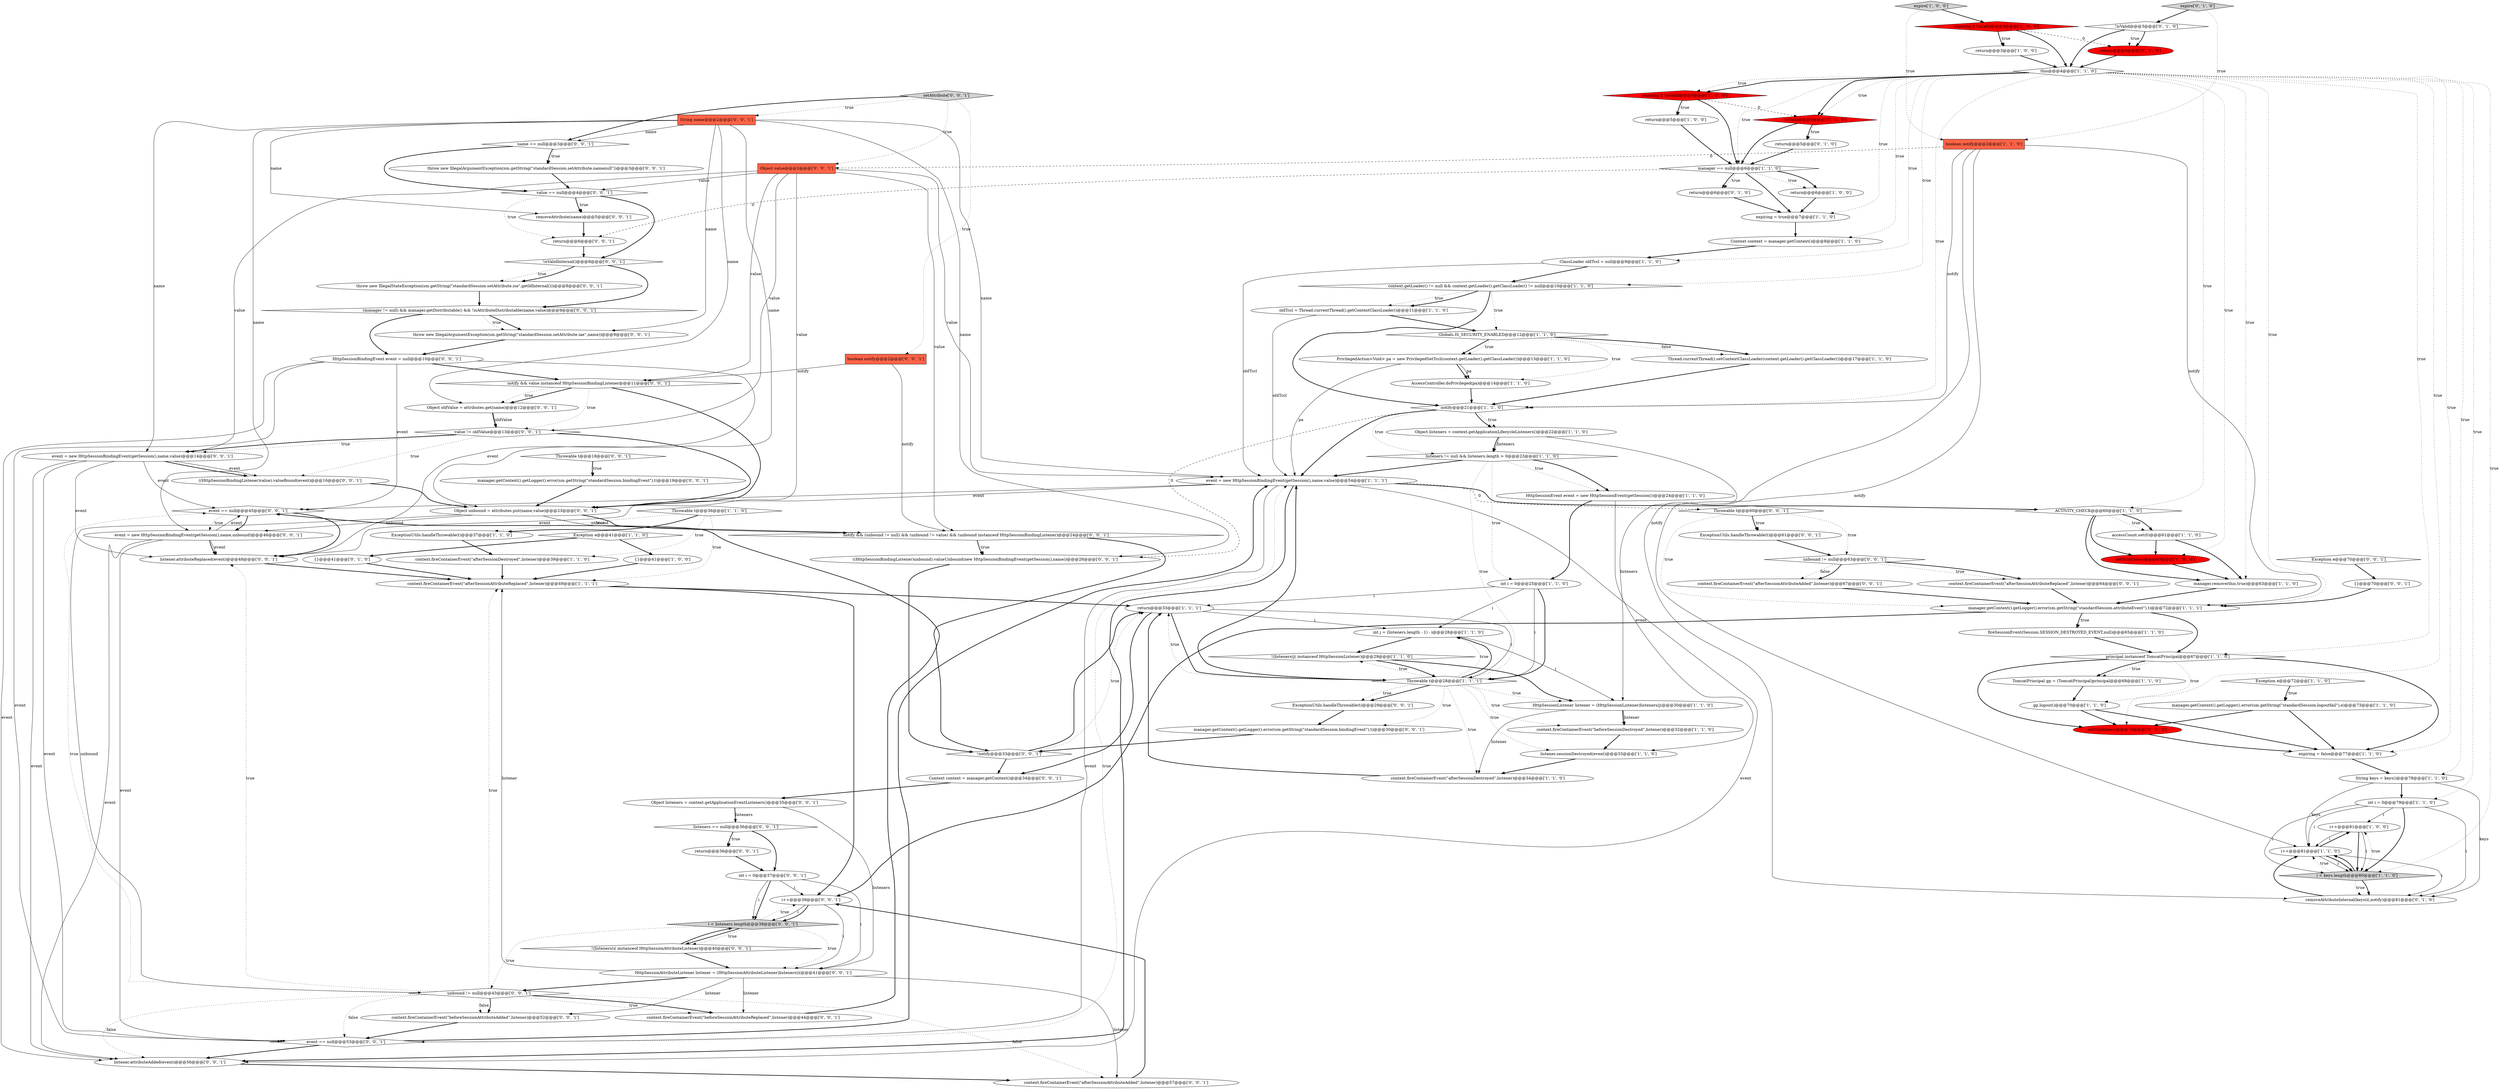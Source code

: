digraph {
2 [style = filled, label = "return@@@6@@@['1', '0', '0']", fillcolor = white, shape = ellipse image = "AAA0AAABBB1BBB"];
37 [style = filled, label = "oldTccl = Thread.currentThread().getContextClassLoader()@@@11@@@['1', '1', '0']", fillcolor = white, shape = ellipse image = "AAA0AAABBB1BBB"];
28 [style = filled, label = "event = new HttpSessionBindingEvent(getSession(),name,value)@@@54@@@['1', '1', '1']", fillcolor = white, shape = ellipse image = "AAA0AAABBB1BBB"];
56 [style = filled, label = "{}@@@41@@@['0', '1', '0']", fillcolor = white, shape = ellipse image = "AAA0AAABBB2BBB"];
54 [style = filled, label = "expire['1', '0', '0']", fillcolor = lightgray, shape = diamond image = "AAA0AAABBB1BBB"];
4 [style = filled, label = "manager.getContext().getLogger().error(sm.getString(\"standardSession.attributeEvent\"),t)@@@72@@@['1', '1', '1']", fillcolor = white, shape = ellipse image = "AAA0AAABBB1BBB"];
110 [style = filled, label = "Object listeners = context.getApplicationEventListeners()@@@35@@@['0', '0', '1']", fillcolor = white, shape = ellipse image = "AAA0AAABBB3BBB"];
23 [style = filled, label = "Throwable t@@@36@@@['1', '1', '0']", fillcolor = white, shape = diamond image = "AAA0AAABBB1BBB"];
77 [style = filled, label = "event = new HttpSessionBindingEvent(getSession(),name,value)@@@14@@@['0', '0', '1']", fillcolor = white, shape = ellipse image = "AAA0AAABBB3BBB"];
43 [style = filled, label = "int i = 0@@@79@@@['1', '1', '0']", fillcolor = white, shape = ellipse image = "AAA0AAABBB1BBB"];
9 [style = filled, label = "expiring = true@@@7@@@['1', '1', '0']", fillcolor = white, shape = ellipse image = "AAA0AAABBB1BBB"];
80 [style = filled, label = "Exception e@@@70@@@['0', '0', '1']", fillcolor = white, shape = diamond image = "AAA0AAABBB3BBB"];
81 [style = filled, label = "return@@@36@@@['0', '0', '1']", fillcolor = white, shape = ellipse image = "AAA0AAABBB3BBB"];
92 [style = filled, label = "Object value@@@2@@@['0', '0', '1']", fillcolor = tomato, shape = box image = "AAA0AAABBB3BBB"];
5 [style = filled, label = "HttpSessionListener listener = (HttpSessionListener)listeners(j(@@@30@@@['1', '1', '0']", fillcolor = white, shape = ellipse image = "AAA0AAABBB1BBB"];
46 [style = filled, label = "context.getLoader() != null && context.getLoader().getClassLoader() != null@@@10@@@['1', '1', '0']", fillcolor = white, shape = diamond image = "AAA0AAABBB1BBB"];
40 [style = filled, label = "String keys = keys()@@@78@@@['1', '1', '0']", fillcolor = white, shape = ellipse image = "AAA0AAABBB1BBB"];
38 [style = filled, label = "notify@@@21@@@['1', '1', '0']", fillcolor = white, shape = diamond image = "AAA0AAABBB1BBB"];
108 [style = filled, label = "manager.getContext().getLogger().error(sm.getString(\"standardSession.bindingEvent\"),t)@@@19@@@['0', '0', '1']", fillcolor = white, shape = ellipse image = "AAA0AAABBB3BBB"];
64 [style = filled, label = "name == null@@@3@@@['0', '0', '1']", fillcolor = white, shape = diamond image = "AAA0AAABBB3BBB"];
41 [style = filled, label = "TomcatPrincipal gp = (TomcatPrincipal)principal@@@68@@@['1', '1', '0']", fillcolor = white, shape = ellipse image = "AAA0AAABBB1BBB"];
91 [style = filled, label = "ExceptionUtils.handleThrowable(t)@@@29@@@['0', '0', '1']", fillcolor = white, shape = ellipse image = "AAA0AAABBB3BBB"];
36 [style = filled, label = "listener.sessionDestroyed(event)@@@33@@@['1', '1', '0']", fillcolor = white, shape = ellipse image = "AAA0AAABBB1BBB"];
71 [style = filled, label = "event == null@@@45@@@['0', '0', '1']", fillcolor = white, shape = diamond image = "AAA0AAABBB3BBB"];
57 [style = filled, label = "expire['0', '1', '0']", fillcolor = lightgray, shape = diamond image = "AAA0AAABBB2BBB"];
8 [style = filled, label = "setValid(false)@@@63@@@['1', '0', '0']", fillcolor = red, shape = ellipse image = "AAA1AAABBB1BBB"];
87 [style = filled, label = "listener.attributeReplaced(event)@@@48@@@['0', '0', '1']", fillcolor = white, shape = ellipse image = "AAA0AAABBB3BBB"];
45 [style = filled, label = "boolean notify@@@2@@@['1', '1', '0']", fillcolor = tomato, shape = box image = "AAA0AAABBB1BBB"];
85 [style = filled, label = "boolean notify@@@2@@@['0', '0', '1']", fillcolor = tomato, shape = box image = "AAA0AAABBB3BBB"];
101 [style = filled, label = "(manager != null) && manager.getDistributable() && !isAttributeDistributable(name,value)@@@9@@@['0', '0', '1']", fillcolor = white, shape = diamond image = "AAA0AAABBB3BBB"];
42 [style = filled, label = "manager == null@@@6@@@['1', '1', '0']", fillcolor = white, shape = diamond image = "AAA0AAABBB1BBB"];
94 [style = filled, label = "Context context = manager.getContext()@@@34@@@['0', '0', '1']", fillcolor = white, shape = ellipse image = "AAA0AAABBB3BBB"];
88 [style = filled, label = "return@@@6@@@['0', '0', '1']", fillcolor = white, shape = ellipse image = "AAA0AAABBB3BBB"];
51 [style = filled, label = "context.fireContainerEvent(\"afterSessionDestroyed\",listener)@@@39@@@['1', '1', '0']", fillcolor = white, shape = ellipse image = "AAA0AAABBB1BBB"];
15 [style = filled, label = "accessCount.set(0)@@@61@@@['1', '1', '0']", fillcolor = white, shape = ellipse image = "AAA0AAABBB1BBB"];
96 [style = filled, label = "((HttpSessionBindingListener)value).valueBound(event)@@@16@@@['0', '0', '1']", fillcolor = white, shape = ellipse image = "AAA0AAABBB3BBB"];
13 [style = filled, label = "i++@@@81@@@['1', '0', '0']", fillcolor = white, shape = ellipse image = "AAA0AAABBB1BBB"];
55 [style = filled, label = "return@@@6@@@['0', '1', '0']", fillcolor = white, shape = ellipse image = "AAA0AAABBB2BBB"];
72 [style = filled, label = "unbound != null@@@63@@@['0', '0', '1']", fillcolor = white, shape = diamond image = "AAA0AAABBB3BBB"];
104 [style = filled, label = "HttpSessionBindingEvent event = null@@@10@@@['0', '0', '1']", fillcolor = white, shape = ellipse image = "AAA0AAABBB3BBB"];
98 [style = filled, label = "unbound != null@@@43@@@['0', '0', '1']", fillcolor = white, shape = diamond image = "AAA0AAABBB3BBB"];
61 [style = filled, label = "return@@@3@@@['0', '1', '0']", fillcolor = red, shape = ellipse image = "AAA1AAABBB2BBB"];
10 [style = filled, label = "fireSessionEvent(Session.SESSION_DESTROYED_EVENT,null)@@@65@@@['1', '1', '0']", fillcolor = white, shape = ellipse image = "AAA0AAABBB1BBB"];
24 [style = filled, label = "Context context = manager.getContext()@@@8@@@['1', '1', '0']", fillcolor = white, shape = ellipse image = "AAA0AAABBB1BBB"];
16 [style = filled, label = "int i = 0@@@25@@@['1', '1', '0']", fillcolor = white, shape = ellipse image = "AAA0AAABBB1BBB"];
53 [style = filled, label = "expiring || !isValid@@@5@@@['1', '0', '0']", fillcolor = red, shape = diamond image = "AAA1AAABBB1BBB"];
25 [style = filled, label = "context.fireContainerEvent(\"beforeSessionDestroyed\",listener)@@@32@@@['1', '1', '0']", fillcolor = white, shape = ellipse image = "AAA0AAABBB1BBB"];
102 [style = filled, label = "!isValidInternal()@@@8@@@['0', '0', '1']", fillcolor = white, shape = diamond image = "AAA0AAABBB3BBB"];
67 [style = filled, label = "context.fireContainerEvent(\"beforeSessionAttributeReplaced\",listener)@@@44@@@['0', '0', '1']", fillcolor = white, shape = ellipse image = "AAA0AAABBB3BBB"];
48 [style = filled, label = "Object listeners = context.getApplicationLifecycleListeners()@@@22@@@['1', '1', '0']", fillcolor = white, shape = ellipse image = "AAA0AAABBB1BBB"];
7 [style = filled, label = "gp.logout()@@@70@@@['1', '1', '0']", fillcolor = white, shape = ellipse image = "AAA0AAABBB1BBB"];
114 [style = filled, label = "listener.attributeAdded(event)@@@56@@@['0', '0', '1']", fillcolor = white, shape = ellipse image = "AAA0AAABBB3BBB"];
100 [style = filled, label = "Throwable t@@@18@@@['0', '0', '1']", fillcolor = white, shape = diamond image = "AAA0AAABBB3BBB"];
34 [style = filled, label = "Exception e@@@41@@@['1', '1', '0']", fillcolor = white, shape = diamond image = "AAA0AAABBB1BBB"];
76 [style = filled, label = "!(listeners(i( instanceof HttpSessionAttributeListener)@@@40@@@['0', '0', '1']", fillcolor = white, shape = diamond image = "AAA0AAABBB3BBB"];
84 [style = filled, label = "event == null@@@53@@@['0', '0', '1']", fillcolor = white, shape = diamond image = "AAA0AAABBB3BBB"];
49 [style = filled, label = "PrivilegedAction<Void> pa = new PrivilegedSetTccl(context.getLoader().getClassLoader())@@@13@@@['1', '1', '0']", fillcolor = white, shape = ellipse image = "AAA0AAABBB1BBB"];
60 [style = filled, label = "!isValid@@@3@@@['0', '1', '0']", fillcolor = white, shape = diamond image = "AAA0AAABBB2BBB"];
82 [style = filled, label = "context.fireContainerEvent(\"afterSessionAttributeAdded\",listener)@@@57@@@['0', '0', '1']", fillcolor = white, shape = ellipse image = "AAA0AAABBB3BBB"];
97 [style = filled, label = "context.fireContainerEvent(\"afterSessionAttributeReplaced\",listener)@@@64@@@['0', '0', '1']", fillcolor = white, shape = ellipse image = "AAA0AAABBB3BBB"];
115 [style = filled, label = "value == null@@@4@@@['0', '0', '1']", fillcolor = white, shape = diamond image = "AAA0AAABBB3BBB"];
50 [style = filled, label = "expiring || !isValid@@@3@@@['1', '0', '0']", fillcolor = red, shape = diamond image = "AAA1AAABBB1BBB"];
14 [style = filled, label = "principal instanceof TomcatPrincipal@@@67@@@['1', '1', '0']", fillcolor = white, shape = diamond image = "AAA0AAABBB1BBB"];
29 [style = filled, label = "expiring = false@@@77@@@['1', '1', '0']", fillcolor = white, shape = ellipse image = "AAA0AAABBB1BBB"];
27 [style = filled, label = "ClassLoader oldTccl = null@@@9@@@['1', '1', '0']", fillcolor = white, shape = ellipse image = "AAA0AAABBB1BBB"];
52 [style = filled, label = "i++@@@81@@@['1', '1', '0']", fillcolor = white, shape = ellipse image = "AAA0AAABBB1BBB"];
112 [style = filled, label = "Object unbound = attributes.put(name,value)@@@23@@@['0', '0', '1']", fillcolor = white, shape = ellipse image = "AAA0AAABBB3BBB"];
75 [style = filled, label = "throw new IllegalStateException(sm.getString(\"standardSession.setAttribute.ise\",getIdInternal()))@@@8@@@['0', '0', '1']", fillcolor = white, shape = ellipse image = "AAA0AAABBB3BBB"];
70 [style = filled, label = "listeners == null@@@36@@@['0', '0', '1']", fillcolor = white, shape = diamond image = "AAA0AAABBB3BBB"];
93 [style = filled, label = "((HttpSessionBindingListener)unbound).valueUnbound(new HttpSessionBindingEvent(getSession(),name))@@@26@@@['0', '0', '1']", fillcolor = white, shape = ellipse image = "AAA0AAABBB3BBB"];
20 [style = filled, label = "return@@@5@@@['1', '0', '0']", fillcolor = white, shape = ellipse image = "AAA0AAABBB1BBB"];
33 [style = filled, label = "int j = (listeners.length - 1) - i@@@28@@@['1', '1', '0']", fillcolor = white, shape = ellipse image = "AAA0AAABBB1BBB"];
44 [style = filled, label = "return@@@3@@@['1', '0', '0']", fillcolor = white, shape = ellipse image = "AAA0AAABBB1BBB"];
26 [style = filled, label = "return@@@33@@@['1', '1', '1']", fillcolor = white, shape = ellipse image = "AAA0AAABBB1BBB"];
79 [style = filled, label = "context.fireContainerEvent(\"afterSessionAttributeAdded\",listener)@@@67@@@['0', '0', '1']", fillcolor = white, shape = ellipse image = "AAA0AAABBB3BBB"];
95 [style = filled, label = "i++@@@39@@@['0', '0', '1']", fillcolor = white, shape = ellipse image = "AAA0AAABBB3BBB"];
99 [style = filled, label = "value != oldValue@@@13@@@['0', '0', '1']", fillcolor = white, shape = diamond image = "AAA0AAABBB3BBB"];
18 [style = filled, label = "{}@@@41@@@['1', '0', '0']", fillcolor = white, shape = ellipse image = "AAA0AAABBB1BBB"];
69 [style = filled, label = "i < listeners.length@@@38@@@['0', '0', '1']", fillcolor = lightgray, shape = diamond image = "AAA0AAABBB3BBB"];
12 [style = filled, label = "!(listeners(j( instanceof HttpSessionListener)@@@29@@@['1', '1', '0']", fillcolor = white, shape = diamond image = "AAA0AAABBB1BBB"];
63 [style = filled, label = "removeAttributeInternal(keys(i(,notify)@@@81@@@['0', '1', '0']", fillcolor = white, shape = ellipse image = "AAA0AAABBB2BBB"];
105 [style = filled, label = "removeAttribute(name)@@@5@@@['0', '0', '1']", fillcolor = white, shape = ellipse image = "AAA0AAABBB3BBB"];
11 [style = filled, label = "AccessController.doPrivileged(pa)@@@14@@@['1', '1', '0']", fillcolor = white, shape = ellipse image = "AAA0AAABBB1BBB"];
113 [style = filled, label = "manager.getContext().getLogger().error(sm.getString(\"standardSession.bindingEvent\"),t)@@@30@@@['0', '0', '1']", fillcolor = white, shape = ellipse image = "AAA0AAABBB3BBB"];
106 [style = filled, label = "notify && (unbound != null) && (unbound != value) && (unbound instanceof HttpSessionBindingListener)@@@24@@@['0', '0', '1']", fillcolor = white, shape = diamond image = "AAA0AAABBB3BBB"];
111 [style = filled, label = "int i = 0@@@37@@@['0', '0', '1']", fillcolor = white, shape = ellipse image = "AAA0AAABBB3BBB"];
59 [style = filled, label = "return@@@5@@@['0', '1', '0']", fillcolor = white, shape = ellipse image = "AAA0AAABBB2BBB"];
19 [style = filled, label = "HttpSessionEvent event = new HttpSessionEvent(getSession())@@@24@@@['1', '1', '0']", fillcolor = white, shape = ellipse image = "AAA0AAABBB1BBB"];
30 [style = filled, label = "Throwable t@@@28@@@['1', '1', '1']", fillcolor = white, shape = diamond image = "AAA0AAABBB1BBB"];
65 [style = filled, label = "throw new IllegalArgumentException(sm.getString(\"standardSession.setAttribute.iae\",name))@@@9@@@['0', '0', '1']", fillcolor = white, shape = ellipse image = "AAA0AAABBB3BBB"];
31 [style = filled, label = "manager.getContext().getLogger().error(sm.getString(\"standardSession.logoutfail\"),e)@@@73@@@['1', '1', '0']", fillcolor = white, shape = ellipse image = "AAA0AAABBB1BBB"];
22 [style = filled, label = "context.fireContainerEvent(\"afterSessionAttributeReplaced\",listener)@@@49@@@['1', '1', '1']", fillcolor = white, shape = ellipse image = "AAA0AAABBB1BBB"];
83 [style = filled, label = "Throwable t@@@60@@@['0', '0', '1']", fillcolor = white, shape = diamond image = "AAA0AAABBB3BBB"];
32 [style = filled, label = "Thread.currentThread().setContextClassLoader(context.getLoader().getClassLoader())@@@17@@@['1', '1', '0']", fillcolor = white, shape = ellipse image = "AAA0AAABBB1BBB"];
73 [style = filled, label = "context.fireContainerEvent(\"beforeSessionAttributeAdded\",listener)@@@52@@@['0', '0', '1']", fillcolor = white, shape = ellipse image = "AAA0AAABBB3BBB"];
6 [style = filled, label = "ExceptionUtils.handleThrowable(t)@@@37@@@['1', '1', '0']", fillcolor = white, shape = ellipse image = "AAA0AAABBB1BBB"];
86 [style = filled, label = "!notify@@@33@@@['0', '0', '1']", fillcolor = white, shape = diamond image = "AAA0AAABBB3BBB"];
107 [style = filled, label = "ExceptionUtils.handleThrowable(t)@@@61@@@['0', '0', '1']", fillcolor = white, shape = ellipse image = "AAA0AAABBB3BBB"];
68 [style = filled, label = "{}@@@70@@@['0', '0', '1']", fillcolor = white, shape = ellipse image = "AAA0AAABBB3BBB"];
35 [style = filled, label = "Exception e@@@72@@@['1', '1', '0']", fillcolor = white, shape = diamond image = "AAA0AAABBB1BBB"];
0 [style = filled, label = "i < keys.length@@@80@@@['1', '1', '0']", fillcolor = lightgray, shape = diamond image = "AAA0AAABBB1BBB"];
74 [style = filled, label = "String name@@@2@@@['0', '0', '1']", fillcolor = tomato, shape = box image = "AAA0AAABBB3BBB"];
109 [style = filled, label = "setAttribute['0', '0', '1']", fillcolor = lightgray, shape = diamond image = "AAA0AAABBB3BBB"];
58 [style = filled, label = "setValid(false)@@@76@@@['0', '1', '0']", fillcolor = red, shape = ellipse image = "AAA1AAABBB2BBB"];
90 [style = filled, label = "HttpSessionAttributeListener listener = (HttpSessionAttributeListener)listeners(i(@@@41@@@['0', '0', '1']", fillcolor = white, shape = ellipse image = "AAA0AAABBB3BBB"];
62 [style = filled, label = "!isValid@@@5@@@['0', '1', '0']", fillcolor = red, shape = diamond image = "AAA1AAABBB2BBB"];
3 [style = filled, label = "manager.remove(this,true)@@@63@@@['1', '1', '0']", fillcolor = white, shape = ellipse image = "AAA0AAABBB1BBB"];
17 [style = filled, label = "ACTIVITY_CHECK@@@60@@@['1', '1', '0']", fillcolor = white, shape = diamond image = "AAA0AAABBB1BBB"];
1 [style = filled, label = "this@@@4@@@['1', '1', '0']", fillcolor = white, shape = diamond image = "AAA0AAABBB1BBB"];
21 [style = filled, label = "listeners != null && listeners.length > 0@@@23@@@['1', '1', '0']", fillcolor = white, shape = diamond image = "AAA0AAABBB1BBB"];
39 [style = filled, label = "Globals.IS_SECURITY_ENABLED@@@12@@@['1', '1', '0']", fillcolor = white, shape = diamond image = "AAA0AAABBB1BBB"];
47 [style = filled, label = "context.fireContainerEvent(\"afterSessionDestroyed\",listener)@@@34@@@['1', '1', '0']", fillcolor = white, shape = ellipse image = "AAA0AAABBB1BBB"];
89 [style = filled, label = "Object oldValue = attributes.get(name)@@@12@@@['0', '0', '1']", fillcolor = white, shape = ellipse image = "AAA0AAABBB3BBB"];
78 [style = filled, label = "notify && value instanceof HttpSessionBindingListener@@@11@@@['0', '0', '1']", fillcolor = white, shape = diamond image = "AAA0AAABBB3BBB"];
66 [style = filled, label = "throw new IllegalArgumentException(sm.getString(\"standardSession.setAttribute.namenull\"))@@@3@@@['0', '0', '1']", fillcolor = white, shape = ellipse image = "AAA0AAABBB3BBB"];
103 [style = filled, label = "event = new HttpSessionBindingEvent(getSession(),name,unbound)@@@46@@@['0', '0', '1']", fillcolor = white, shape = ellipse image = "AAA0AAABBB3BBB"];
43->63 [style = solid, label="i"];
30->5 [style = dotted, label="true"];
108->112 [style = bold, label=""];
45->63 [style = solid, label="notify"];
83->107 [style = dotted, label="true"];
111->90 [style = solid, label="i"];
46->37 [style = dotted, label="true"];
98->87 [style = dotted, label="true"];
12->5 [style = bold, label=""];
57->45 [style = dotted, label="true"];
69->76 [style = bold, label=""];
76->90 [style = bold, label=""];
23->22 [style = dotted, label="true"];
1->53 [style = dotted, label="true"];
98->73 [style = bold, label=""];
50->44 [style = bold, label=""];
39->11 [style = dotted, label="true"];
103->84 [style = solid, label="event"];
42->9 [style = bold, label=""];
33->5 [style = solid, label="j"];
34->18 [style = bold, label=""];
88->102 [style = bold, label=""];
86->26 [style = bold, label=""];
50->61 [style = dashed, label="0"];
67->71 [style = bold, label=""];
14->58 [style = bold, label=""];
93->86 [style = bold, label=""];
52->13 [style = bold, label=""];
52->0 [style = solid, label="i"];
3->4 [style = bold, label=""];
21->28 [style = bold, label=""];
14->41 [style = dotted, label="true"];
98->22 [style = dotted, label="true"];
111->95 [style = solid, label="i"];
1->3 [style = dotted, label="true"];
98->67 [style = dotted, label="true"];
0->52 [style = bold, label=""];
38->21 [style = dotted, label="true"];
18->22 [style = bold, label=""];
13->52 [style = solid, label="i"];
74->89 [style = solid, label="name"];
17->15 [style = dotted, label="true"];
43->52 [style = solid, label="i"];
30->28 [style = bold, label=""];
49->28 [style = solid, label="pa"];
38->48 [style = dotted, label="true"];
92->78 [style = solid, label="value"];
62->42 [style = bold, label=""];
75->101 [style = bold, label=""];
103->87 [style = solid, label="event"];
115->102 [style = bold, label=""];
0->52 [style = dotted, label="true"];
14->7 [style = dotted, label="true"];
39->49 [style = bold, label=""];
47->26 [style = bold, label=""];
48->5 [style = solid, label="listeners"];
48->21 [style = bold, label=""];
43->13 [style = solid, label="i"];
64->115 [style = bold, label=""];
43->0 [style = bold, label=""];
44->1 [style = bold, label=""];
45->52 [style = solid, label="notify"];
90->98 [style = bold, label=""];
74->65 [style = solid, label="name"];
1->0 [style = dotted, label="true"];
77->96 [style = bold, label=""];
19->36 [style = solid, label="event"];
98->73 [style = dotted, label="false"];
95->69 [style = solid, label="i"];
111->69 [style = bold, label=""];
24->27 [style = bold, label=""];
9->24 [style = bold, label=""];
60->1 [style = bold, label=""];
68->4 [style = bold, label=""];
1->27 [style = dotted, label="true"];
54->45 [style = dotted, label="true"];
92->115 [style = solid, label="value"];
30->33 [style = dotted, label="true"];
7->29 [style = bold, label=""];
59->42 [style = bold, label=""];
74->28 [style = solid, label="name"];
78->89 [style = bold, label=""];
13->0 [style = solid, label="i"];
35->31 [style = bold, label=""];
30->91 [style = bold, label=""];
46->38 [style = bold, label=""];
72->79 [style = dotted, label="false"];
113->86 [style = bold, label=""];
102->75 [style = dotted, label="true"];
42->2 [style = bold, label=""];
78->112 [style = bold, label=""];
28->87 [style = solid, label="event"];
69->98 [style = dotted, label="true"];
72->97 [style = dotted, label="true"];
21->19 [style = bold, label=""];
103->114 [style = solid, label="event"];
78->99 [style = dotted, label="true"];
38->28 [style = bold, label=""];
10->14 [style = bold, label=""];
74->93 [style = solid, label="name"];
74->103 [style = solid, label="name"];
78->89 [style = dotted, label="true"];
25->36 [style = bold, label=""];
61->1 [style = bold, label=""];
50->44 [style = dotted, label="true"];
28->114 [style = bold, label=""];
53->20 [style = bold, label=""];
30->12 [style = dotted, label="true"];
1->43 [style = dotted, label="true"];
42->88 [style = dashed, label="0"];
31->29 [style = bold, label=""];
57->60 [style = bold, label=""];
100->108 [style = dotted, label="true"];
1->4 [style = dotted, label="true"];
2->9 [style = bold, label=""];
65->104 [style = bold, label=""];
73->84 [style = bold, label=""];
1->58 [style = dotted, label="true"];
104->78 [style = bold, label=""];
46->37 [style = bold, label=""];
101->104 [style = bold, label=""];
71->103 [style = bold, label=""];
5->25 [style = bold, label=""];
16->26 [style = solid, label="i"];
1->40 [style = dotted, label="true"];
101->65 [style = bold, label=""];
1->42 [style = dotted, label="true"];
97->4 [style = bold, label=""];
95->90 [style = solid, label="i"];
23->51 [style = dotted, label="true"];
27->46 [style = bold, label=""];
52->0 [style = bold, label=""];
70->81 [style = bold, label=""];
114->82 [style = bold, label=""];
110->90 [style = solid, label="listeners"];
77->96 [style = solid, label="event"];
21->30 [style = dotted, label="true"];
72->97 [style = bold, label=""];
77->87 [style = solid, label="event"];
74->77 [style = solid, label="name"];
104->114 [style = solid, label="event"];
1->8 [style = dotted, label="true"];
17->15 [style = bold, label=""];
64->66 [style = bold, label=""];
29->40 [style = bold, label=""];
83->107 [style = bold, label=""];
79->4 [style = bold, label=""];
16->30 [style = solid, label="i"];
26->33 [style = solid, label="i"];
21->16 [style = dotted, label="true"];
74->64 [style = solid, label="name"];
28->83 [style = dashed, label="0"];
84->114 [style = bold, label=""];
98->84 [style = dotted, label="false"];
1->62 [style = bold, label=""];
84->28 [style = bold, label=""];
28->84 [style = solid, label="event"];
92->77 [style = solid, label="value"];
55->9 [style = bold, label=""];
13->0 [style = bold, label=""];
40->63 [style = solid, label="keys"];
22->26 [style = bold, label=""];
17->8 [style = bold, label=""];
4->10 [style = bold, label=""];
101->65 [style = dotted, label="true"];
95->69 [style = bold, label=""];
4->14 [style = bold, label=""];
82->95 [style = bold, label=""];
62->59 [style = dotted, label="true"];
77->84 [style = solid, label="event"];
30->33 [style = bold, label=""];
1->17 [style = dotted, label="true"];
110->70 [style = bold, label=""];
4->10 [style = dotted, label="true"];
28->71 [style = solid, label="event"];
53->20 [style = dotted, label="true"];
107->72 [style = bold, label=""];
74->112 [style = solid, label="name"];
92->106 [style = solid, label="value"];
112->106 [style = solid, label="unbound"];
39->49 [style = dotted, label="true"];
53->42 [style = bold, label=""];
6->51 [style = bold, label=""];
8->3 [style = bold, label=""];
91->113 [style = bold, label=""];
69->90 [style = dotted, label="true"];
103->87 [style = bold, label=""];
85->106 [style = solid, label="notify"];
104->71 [style = solid, label="event"];
115->88 [style = dotted, label="true"];
99->77 [style = dotted, label="true"];
112->98 [style = solid, label="unbound"];
33->12 [style = bold, label=""];
38->48 [style = bold, label=""];
42->55 [style = bold, label=""];
77->114 [style = solid, label="event"];
35->31 [style = dotted, label="true"];
103->71 [style = solid, label="event"];
84->28 [style = dotted, label="true"];
15->3 [style = bold, label=""];
90->73 [style = solid, label="listener"];
30->36 [style = dotted, label="true"];
87->22 [style = bold, label=""];
77->71 [style = solid, label="event"];
28->114 [style = solid, label="event"];
1->46 [style = dotted, label="true"];
42->2 [style = dotted, label="true"];
19->16 [style = bold, label=""];
34->56 [style = bold, label=""];
90->82 [style = solid, label="listener"];
30->113 [style = dotted, label="true"];
89->99 [style = bold, label=""];
60->61 [style = bold, label=""];
64->66 [style = dotted, label="true"];
30->25 [style = dotted, label="true"];
98->71 [style = dotted, label="true"];
102->101 [style = bold, label=""];
80->68 [style = bold, label=""];
92->28 [style = solid, label="value"];
1->9 [style = dotted, label="true"];
39->32 [style = bold, label=""];
83->4 [style = dotted, label="true"];
16->30 [style = bold, label=""];
23->6 [style = bold, label=""];
5->47 [style = solid, label="listener"];
63->52 [style = bold, label=""];
14->29 [style = bold, label=""];
85->78 [style = solid, label="notify"];
17->3 [style = bold, label=""];
20->42 [style = bold, label=""];
28->17 [style = bold, label=""];
0->63 [style = bold, label=""];
66->115 [style = bold, label=""];
106->86 [style = bold, label=""];
45->4 [style = solid, label="notify"];
98->114 [style = dotted, label="false"];
52->63 [style = solid, label="i"];
40->43 [style = bold, label=""];
60->61 [style = dotted, label="true"];
16->33 [style = solid, label="i"];
1->38 [style = dotted, label="true"];
49->11 [style = bold, label=""];
104->84 [style = solid, label="event"];
15->8 [style = bold, label=""];
37->39 [style = bold, label=""];
14->41 [style = bold, label=""];
70->81 [style = dotted, label="true"];
96->112 [style = bold, label=""];
105->88 [style = bold, label=""];
43->0 [style = solid, label="i"];
62->59 [style = bold, label=""];
26->94 [style = bold, label=""];
74->105 [style = solid, label="name"];
104->87 [style = solid, label="event"];
36->47 [style = bold, label=""];
106->93 [style = bold, label=""];
53->62 [style = dashed, label="0"];
11->38 [style = bold, label=""];
0->13 [style = dotted, label="true"];
42->55 [style = dotted, label="true"];
27->28 [style = solid, label="oldTccl"];
92->112 [style = solid, label="value"];
41->7 [style = bold, label=""];
7->58 [style = bold, label=""];
31->58 [style = bold, label=""];
70->111 [style = bold, label=""];
23->6 [style = dotted, label="true"];
106->93 [style = dotted, label="true"];
69->95 [style = dotted, label="true"];
98->67 [style = bold, label=""];
109->92 [style = dotted, label="true"];
99->112 [style = bold, label=""];
22->95 [style = bold, label=""];
1->24 [style = dotted, label="true"];
30->47 [style = dotted, label="true"];
90->67 [style = solid, label="listener"];
12->30 [style = bold, label=""];
30->26 [style = dotted, label="true"];
110->70 [style = solid, label="listeners"];
1->14 [style = dotted, label="true"];
39->32 [style = dotted, label="false"];
112->103 [style = solid, label="unbound"];
115->105 [style = dotted, label="true"];
71->103 [style = dotted, label="true"];
94->110 [style = bold, label=""];
71->87 [style = bold, label=""];
4->95 [style = bold, label=""];
86->26 [style = dotted, label="true"];
98->82 [style = dotted, label="false"];
109->74 [style = dotted, label="true"];
45->92 [style = dashed, label="0"];
26->30 [style = bold, label=""];
54->50 [style = bold, label=""];
111->69 [style = solid, label="i"];
1->29 [style = dotted, label="true"];
32->38 [style = bold, label=""];
48->21 [style = solid, label="listeners"];
99->96 [style = dotted, label="true"];
109->85 [style = dotted, label="true"];
99->77 [style = bold, label=""];
112->106 [style = bold, label=""];
90->22 [style = solid, label="listener"];
58->29 [style = bold, label=""];
69->76 [style = dotted, label="true"];
86->94 [style = bold, label=""];
100->108 [style = bold, label=""];
50->1 [style = bold, label=""];
89->99 [style = solid, label="oldValue"];
83->72 [style = dotted, label="true"];
51->22 [style = bold, label=""];
21->19 [style = dotted, label="true"];
1->62 [style = dotted, label="true"];
76->69 [style = bold, label=""];
109->64 [style = bold, label=""];
56->22 [style = bold, label=""];
46->39 [style = dotted, label="true"];
49->11 [style = solid, label="pa"];
115->105 [style = bold, label=""];
102->75 [style = bold, label=""];
72->79 [style = bold, label=""];
45->38 [style = solid, label="notify"];
26->30 [style = solid, label="i"];
92->99 [style = solid, label="value"];
0->63 [style = dotted, label="true"];
37->28 [style = solid, label="oldTccl"];
5->25 [style = solid, label="listener"];
1->53 [style = bold, label=""];
40->52 [style = solid, label="keys"];
30->91 [style = dotted, label="true"];
81->111 [style = bold, label=""];
38->93 [style = dashed, label="0"];
}
